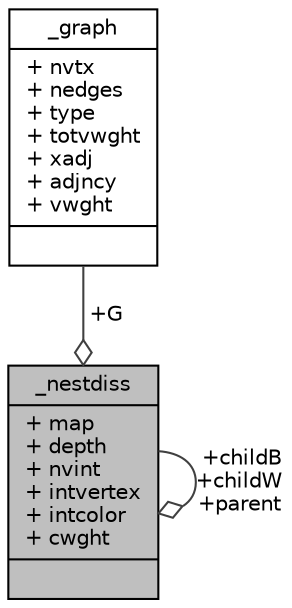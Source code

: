 digraph "_nestdiss"
{
  edge [fontname="Helvetica",fontsize="10",labelfontname="Helvetica",labelfontsize="10"];
  node [fontname="Helvetica",fontsize="10",shape=record];
  Node1 [label="{_nestdiss\n|+ map\l+ depth\l+ nvint\l+ intvertex\l+ intcolor\l+ cwght\l|}",height=0.2,width=0.4,color="black", fillcolor="grey75", style="filled" fontcolor="black"];
  Node2 -> Node1 [color="grey25",fontsize="10",style="solid",label=" +G" ,arrowhead="odiamond",fontname="Helvetica"];
  Node2 [label="{_graph\n|+ nvtx\l+ nedges\l+ type\l+ totvwght\l+ xadj\l+ adjncy\l+ vwght\l|}",height=0.2,width=0.4,color="black", fillcolor="white", style="filled",URL="$struct__graph.html"];
  Node1 -> Node1 [color="grey25",fontsize="10",style="solid",label=" +childB\n+childW\n+parent" ,arrowhead="odiamond",fontname="Helvetica"];
}
